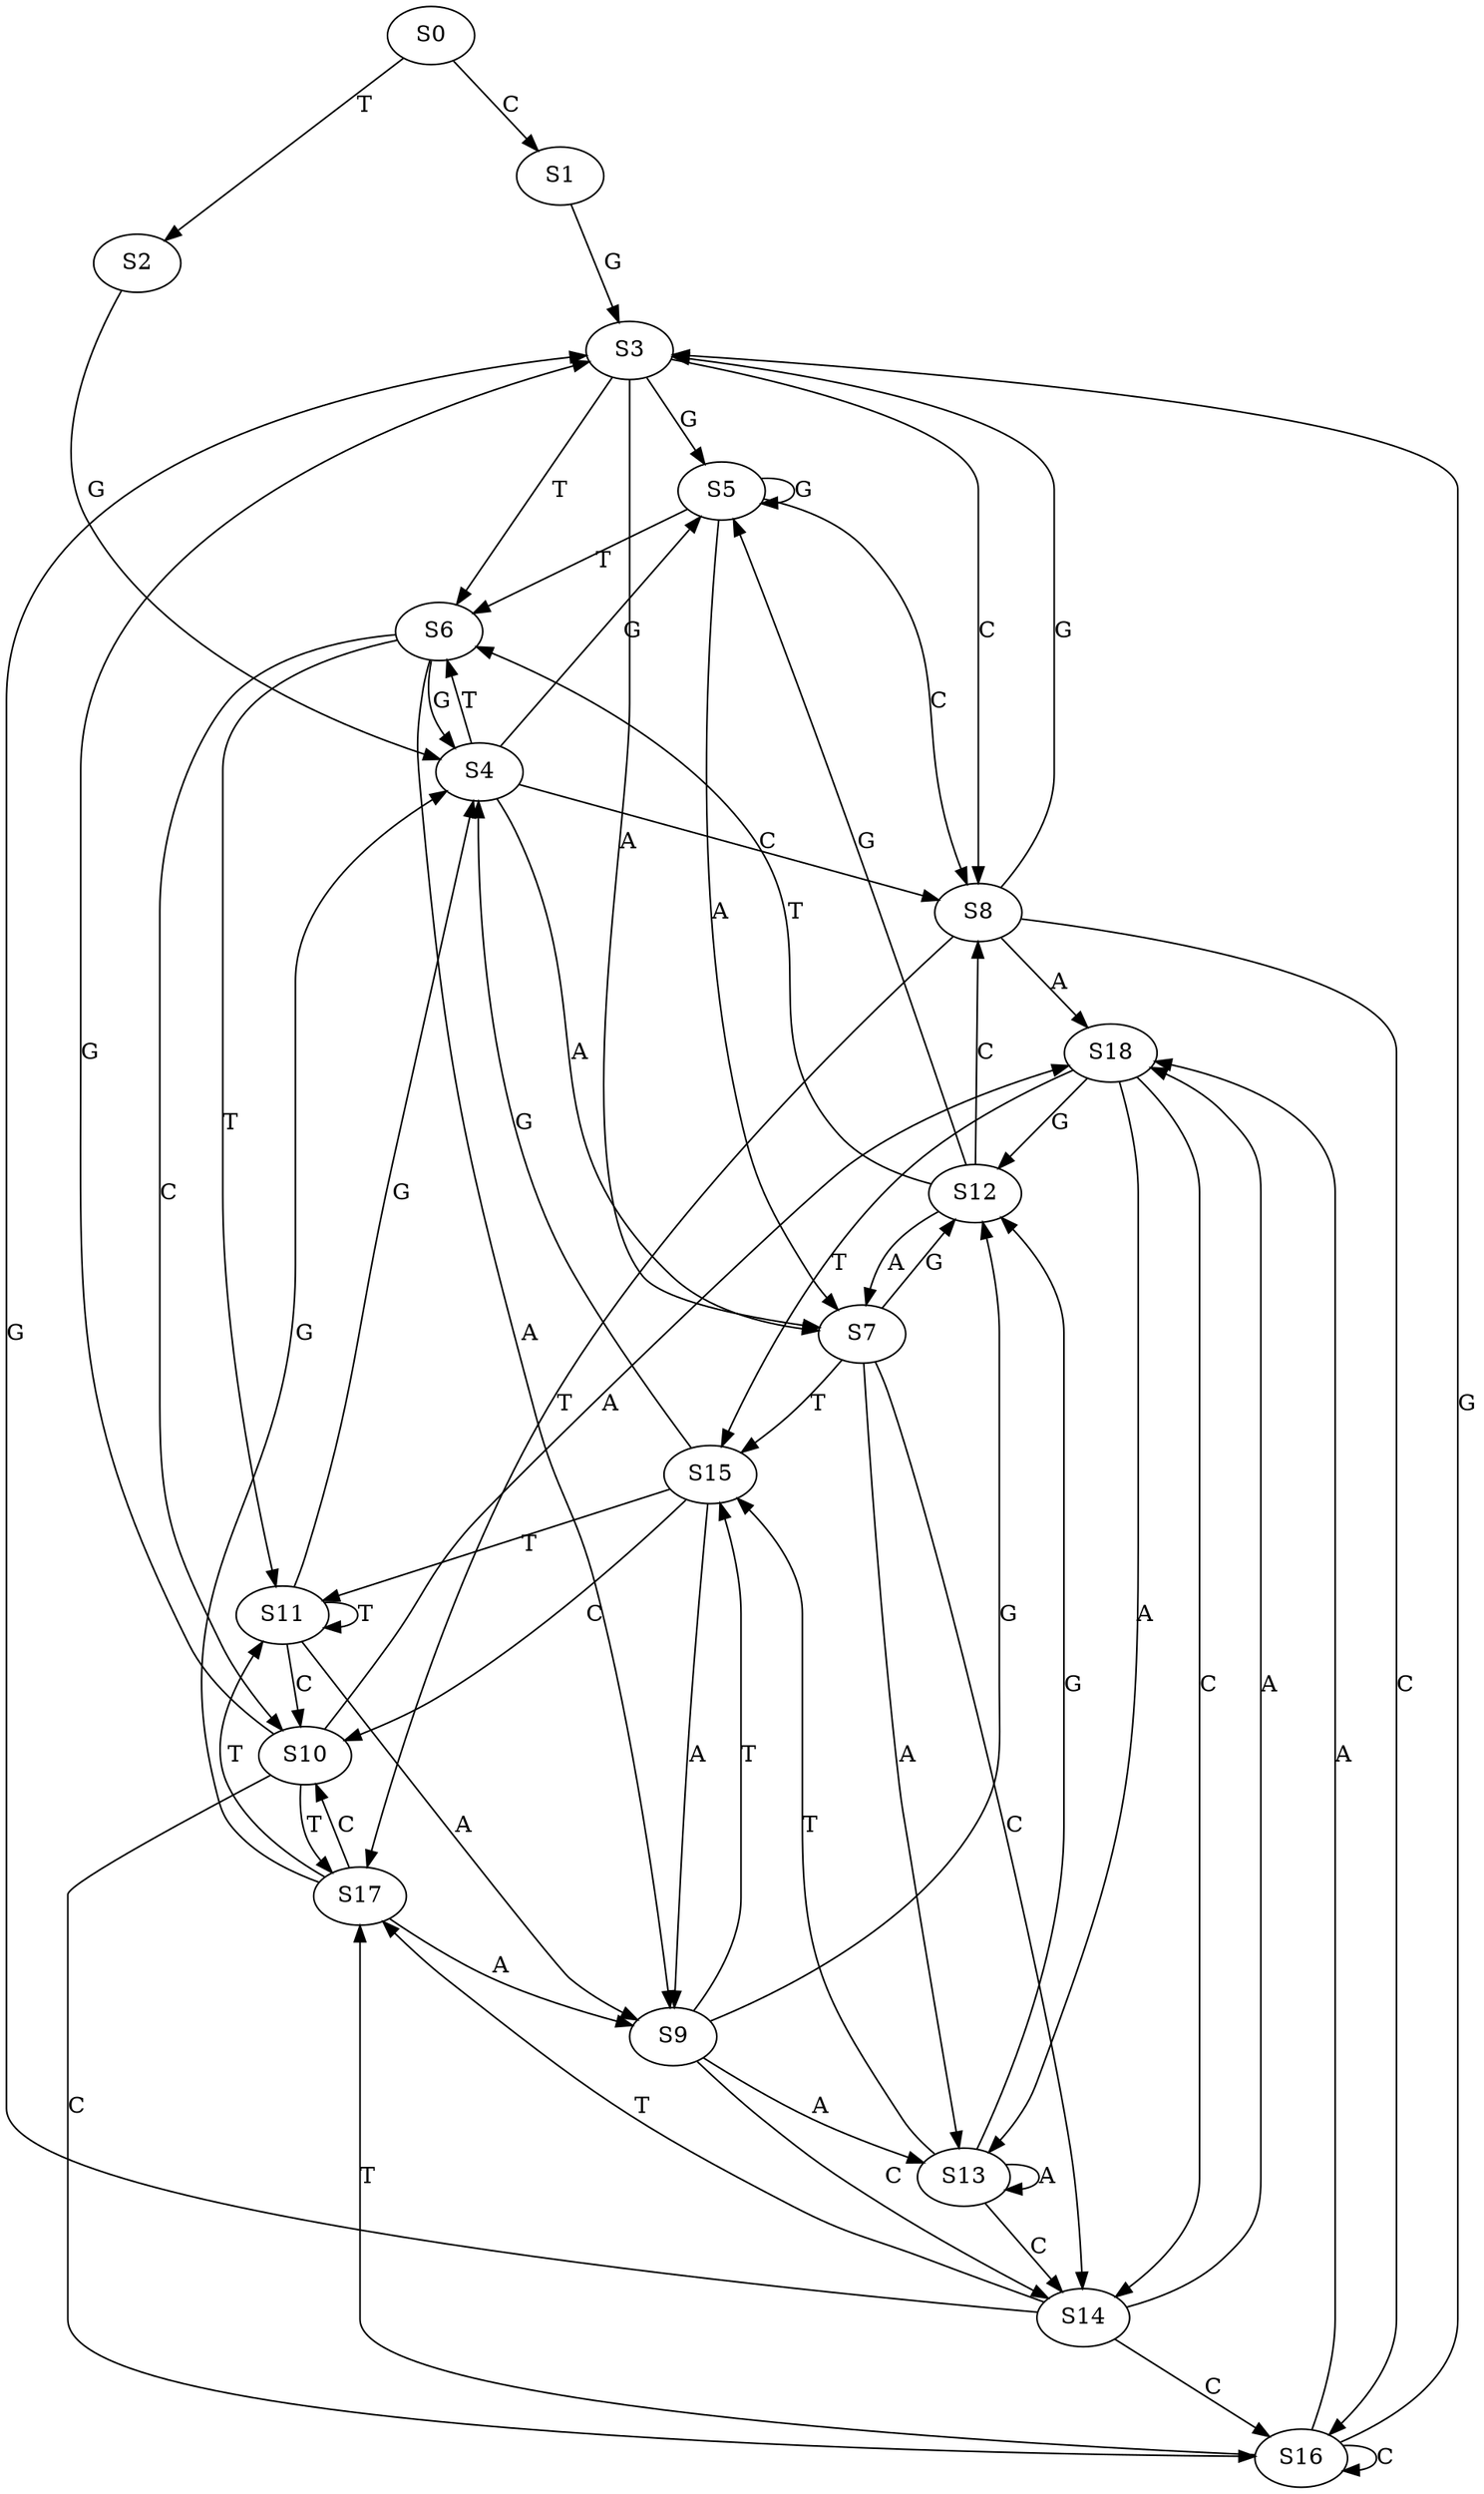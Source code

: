 strict digraph  {
	S0 -> S1 [ label = C ];
	S0 -> S2 [ label = T ];
	S1 -> S3 [ label = G ];
	S2 -> S4 [ label = G ];
	S3 -> S5 [ label = G ];
	S3 -> S6 [ label = T ];
	S3 -> S7 [ label = A ];
	S3 -> S8 [ label = C ];
	S4 -> S7 [ label = A ];
	S4 -> S6 [ label = T ];
	S4 -> S8 [ label = C ];
	S4 -> S5 [ label = G ];
	S5 -> S7 [ label = A ];
	S5 -> S6 [ label = T ];
	S5 -> S5 [ label = G ];
	S5 -> S8 [ label = C ];
	S6 -> S9 [ label = A ];
	S6 -> S10 [ label = C ];
	S6 -> S4 [ label = G ];
	S6 -> S11 [ label = T ];
	S7 -> S12 [ label = G ];
	S7 -> S13 [ label = A ];
	S7 -> S14 [ label = C ];
	S7 -> S15 [ label = T ];
	S8 -> S16 [ label = C ];
	S8 -> S17 [ label = T ];
	S8 -> S3 [ label = G ];
	S8 -> S18 [ label = A ];
	S9 -> S12 [ label = G ];
	S9 -> S15 [ label = T ];
	S9 -> S13 [ label = A ];
	S9 -> S14 [ label = C ];
	S10 -> S17 [ label = T ];
	S10 -> S3 [ label = G ];
	S10 -> S16 [ label = C ];
	S10 -> S18 [ label = A ];
	S11 -> S10 [ label = C ];
	S11 -> S4 [ label = G ];
	S11 -> S11 [ label = T ];
	S11 -> S9 [ label = A ];
	S12 -> S6 [ label = T ];
	S12 -> S5 [ label = G ];
	S12 -> S7 [ label = A ];
	S12 -> S8 [ label = C ];
	S13 -> S15 [ label = T ];
	S13 -> S14 [ label = C ];
	S13 -> S12 [ label = G ];
	S13 -> S13 [ label = A ];
	S14 -> S18 [ label = A ];
	S14 -> S17 [ label = T ];
	S14 -> S16 [ label = C ];
	S14 -> S3 [ label = G ];
	S15 -> S9 [ label = A ];
	S15 -> S10 [ label = C ];
	S15 -> S11 [ label = T ];
	S15 -> S4 [ label = G ];
	S16 -> S3 [ label = G ];
	S16 -> S16 [ label = C ];
	S16 -> S18 [ label = A ];
	S16 -> S17 [ label = T ];
	S17 -> S4 [ label = G ];
	S17 -> S10 [ label = C ];
	S17 -> S9 [ label = A ];
	S17 -> S11 [ label = T ];
	S18 -> S12 [ label = G ];
	S18 -> S15 [ label = T ];
	S18 -> S14 [ label = C ];
	S18 -> S13 [ label = A ];
}
